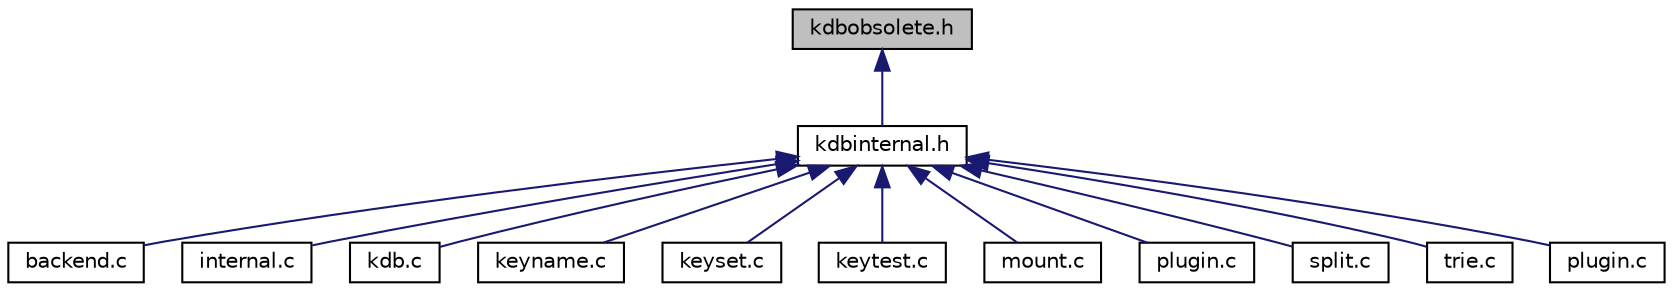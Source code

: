 digraph "kdbobsolete.h"
{
  edge [fontname="Helvetica",fontsize="10",labelfontname="Helvetica",labelfontsize="10"];
  node [fontname="Helvetica",fontsize="10",shape=record];
  Node1 [label="kdbobsolete.h",height=0.2,width=0.4,color="black", fillcolor="grey75", style="filled", fontcolor="black"];
  Node1 -> Node2 [dir="back",color="midnightblue",fontsize="10",style="solid"];
  Node2 [label="kdbinternal.h",height=0.2,width=0.4,color="black", fillcolor="white", style="filled",URL="$kdbinternal_8h.html",tooltip="Includes most internal header files. "];
  Node2 -> Node3 [dir="back",color="midnightblue",fontsize="10",style="solid"];
  Node3 [label="backend.c",height=0.2,width=0.4,color="black", fillcolor="white", style="filled",URL="$backend_8c.html",tooltip="Everything related to a backend. "];
  Node2 -> Node4 [dir="back",color="midnightblue",fontsize="10",style="solid"];
  Node4 [label="internal.c",height=0.2,width=0.4,color="black", fillcolor="white", style="filled",URL="$internal_8c.html",tooltip="Internal methods for Elektra. "];
  Node2 -> Node5 [dir="back",color="midnightblue",fontsize="10",style="solid"];
  Node5 [label="kdb.c",height=0.2,width=0.4,color="black", fillcolor="white", style="filled",URL="$kdb_8c.html",tooltip="Low level functions for access the Key Database. "];
  Node2 -> Node6 [dir="back",color="midnightblue",fontsize="10",style="solid"];
  Node6 [label="keyname.c",height=0.2,width=0.4,color="black", fillcolor="white", style="filled",URL="$keyname_8c.html",tooltip="Methods for Key name manipulation. "];
  Node2 -> Node7 [dir="back",color="midnightblue",fontsize="10",style="solid"];
  Node7 [label="keyset.c",height=0.2,width=0.4,color="black", fillcolor="white", style="filled",URL="$keyset_8c.html",tooltip="Methods for key sets. "];
  Node2 -> Node8 [dir="back",color="midnightblue",fontsize="10",style="solid"];
  Node8 [label="keytest.c",height=0.2,width=0.4,color="black", fillcolor="white", style="filled",URL="$keytest_8c.html",tooltip="Methods for making tests. "];
  Node2 -> Node9 [dir="back",color="midnightblue",fontsize="10",style="solid"];
  Node9 [label="mount.c",height=0.2,width=0.4,color="black", fillcolor="white", style="filled",URL="$mount_8c.html",tooltip="Interna of mount functionality. "];
  Node2 -> Node10 [dir="back",color="midnightblue",fontsize="10",style="solid"];
  Node10 [label="plugin.c",height=0.2,width=0.4,color="black", fillcolor="white", style="filled",URL="$elektra_2plugin_8c.html",tooltip="Interna of plugin functionality. "];
  Node2 -> Node11 [dir="back",color="midnightblue",fontsize="10",style="solid"];
  Node11 [label="split.c",height=0.2,width=0.4,color="black", fillcolor="white", style="filled",URL="$split_8c.html",tooltip="Interna of splitting functionality. "];
  Node2 -> Node12 [dir="back",color="midnightblue",fontsize="10",style="solid"];
  Node12 [label="trie.c",height=0.2,width=0.4,color="black", fillcolor="white", style="filled",URL="$trie_8c.html",tooltip="Interna of trie functionality. "];
  Node2 -> Node13 [dir="back",color="midnightblue",fontsize="10",style="solid"];
  Node13 [label="plugin.c",height=0.2,width=0.4,color="black", fillcolor="white", style="filled",URL="$plugin_2plugin_8c.html",tooltip="Access plugin handle. "];
}
